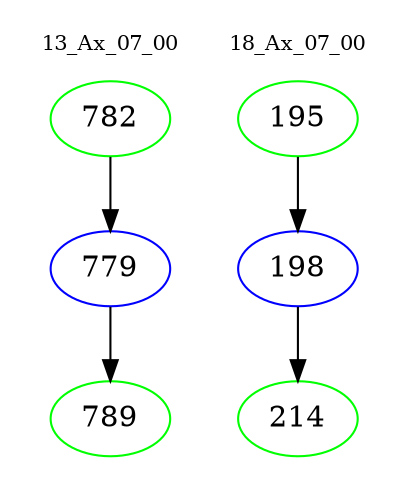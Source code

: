 digraph{
subgraph cluster_0 {
color = white
label = "13_Ax_07_00";
fontsize=10;
T0_782 [label="782", color="green"]
T0_782 -> T0_779 [color="black"]
T0_779 [label="779", color="blue"]
T0_779 -> T0_789 [color="black"]
T0_789 [label="789", color="green"]
}
subgraph cluster_1 {
color = white
label = "18_Ax_07_00";
fontsize=10;
T1_195 [label="195", color="green"]
T1_195 -> T1_198 [color="black"]
T1_198 [label="198", color="blue"]
T1_198 -> T1_214 [color="black"]
T1_214 [label="214", color="green"]
}
}
